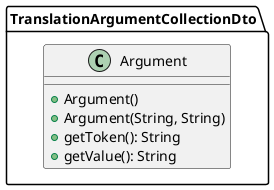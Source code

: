 @startuml

    class TranslationArgumentCollectionDto.Argument [[TranslationArgumentCollectionDto.Argument.html]] {
        +Argument()
        +Argument(String, String)
        +getToken(): String
        +getValue(): String
    }

@enduml
